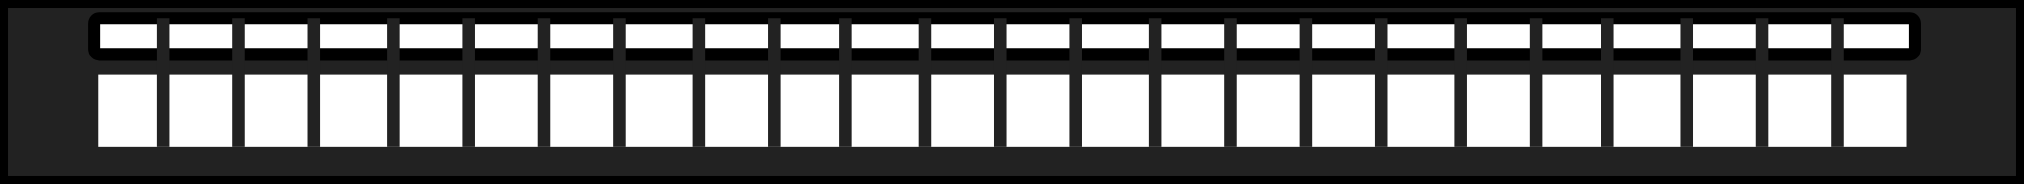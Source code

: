 <mxfile version="21.7.4" type="github">
  <diagram name="Page-1" id="099fd60b-425b-db50-ffb0-6b813814b670">
    <mxGraphModel dx="2899" dy="1286" grid="1" gridSize="10" guides="1" tooltips="1" connect="1" arrows="1" fold="1" page="1" pageScale="1" pageWidth="1100" pageHeight="850" background="none" math="0" shadow="0">
      <root>
        <mxCell id="0" />
        <mxCell id="1" parent="0" />
        <mxCell id="SKl03I9PG79rLvIPN3ia-1" value="" style="strokeColor=#666666;html=1;labelPosition=right;align=left;spacingLeft=15;shadow=0;dashed=0;fillColor=#ffffff;outlineConnect=0;shape=stencil(xZfRboMgFIafxlsCHAS5XLruYrvZKxhH16ZOGnTZuqffEbomWNdmS9pDjOCPx+/8Sk6kgEW/rneukLyr31wB94WUT27fD74bxce62WL3XHeuxV4qPO18GHq8DYfrFCAUs2VSPg6K5szCKMGy4Hc4MR6wWPngXoN/716yiZ/pfgh+6xrf+oBC6uPzCgk8tjh+mA1ebdp2PlTGdiY0uGbA0WeKSBC+z65OjM24/z2vZOzvma9iO5f5+C7z9A0DlTkQDCZfR5WM68zEwVIdmn7z5Y7GlCYzNvGkTeZJMw4TT2rq6VLuV19IQl7+FPlS4kxX/8x6gq7I0FKRoeH4pNujNRlaSTp0xbSlQZdYwyQNWotj9bk5WpO9cANkro0lQ1e4zIiqmUWSIUIbMrTgwIConAlu6diiZEYQsRFliIqpGH9YiUqaAKDzDZaOjRsAc/WCCgtUTnZ8UU2bzih8Aw==);" vertex="1" parent="1">
          <mxGeometry x="-1050" y="70" width="1010" height="90" as="geometry" />
        </mxCell>
      </root>
    </mxGraphModel>
  </diagram>
</mxfile>
